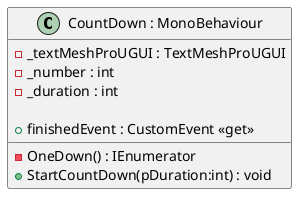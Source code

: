 @startuml
class "CountDown : MonoBehaviour" as CountDown {
    - _textMeshProUGUI : TextMeshProUGUI
    - _number : int
    - _duration : int
    
    + finishedEvent : CustomEvent <<get>>

    - OneDown() : IEnumerator    
    + StartCountDown(pDuration:int) : void
}
@enduml
